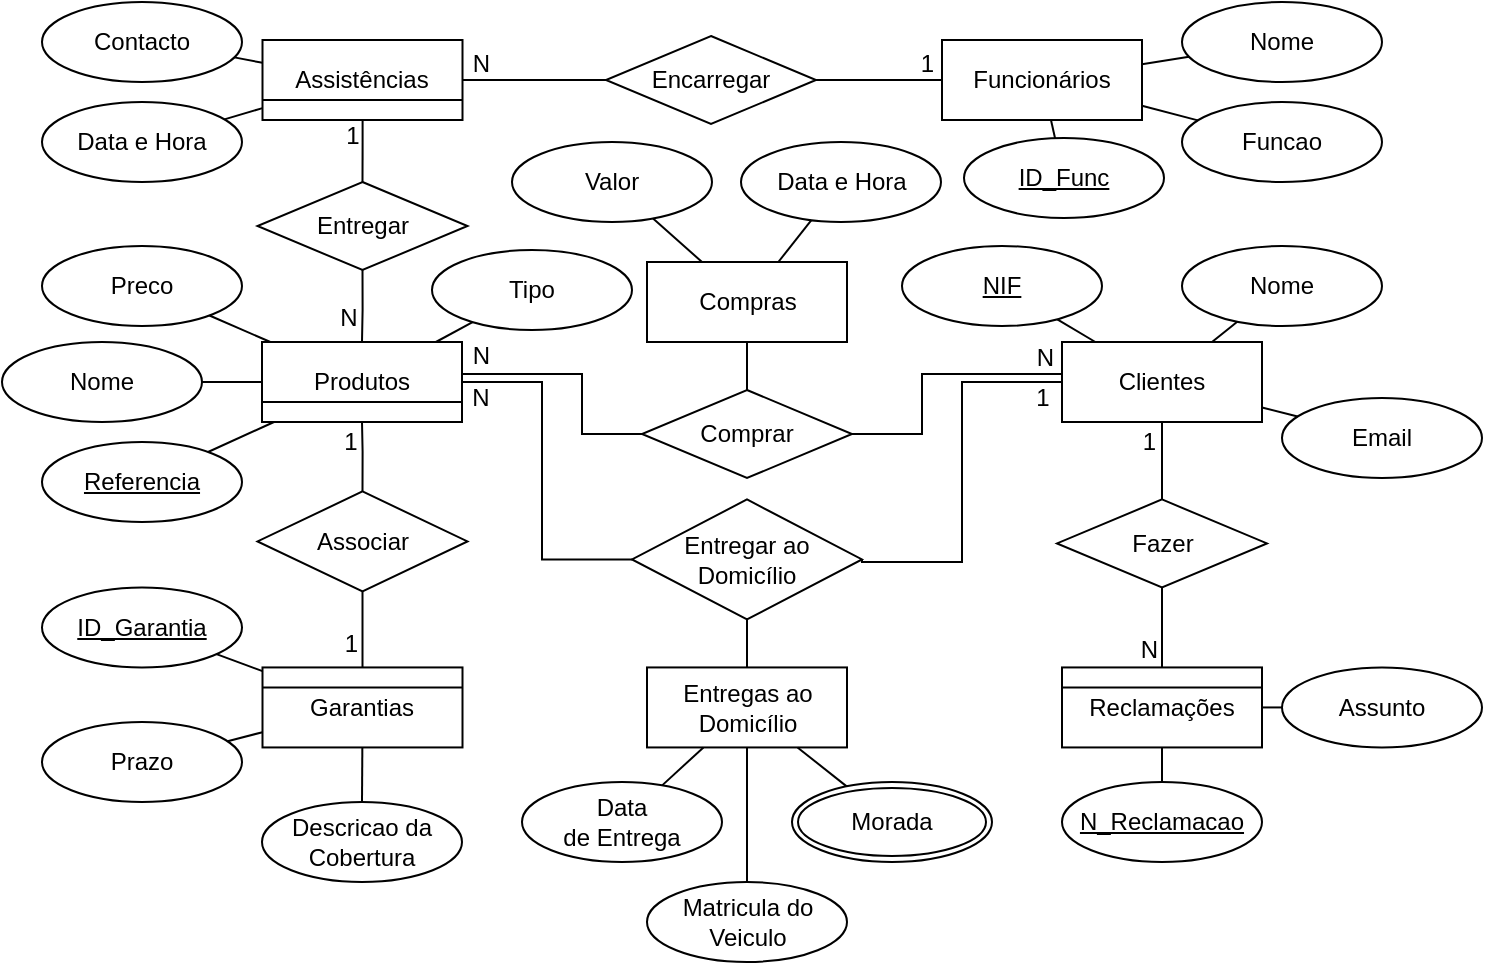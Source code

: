<mxfile version="22.0.8" type="device">
  <diagram name="Página-1" id="xJr1l5QK3LH0KV9IxfLv">
    <mxGraphModel dx="1420" dy="736" grid="1" gridSize="10" guides="1" tooltips="1" connect="1" arrows="1" fold="1" page="1" pageScale="1" pageWidth="1169" pageHeight="1654" math="0" shadow="0">
      <root>
        <mxCell id="0" />
        <mxCell id="1" parent="0" />
        <mxCell id="POsu-7P6Z4MT2fqe8JZ7-1" value="Produtos" style="whiteSpace=wrap;html=1;align=center;" parent="1" vertex="1">
          <mxGeometry x="345" y="757" width="100" height="40" as="geometry" />
        </mxCell>
        <mxCell id="POsu-7P6Z4MT2fqe8JZ7-2" value="Referencia" style="ellipse;whiteSpace=wrap;html=1;align=center;fontStyle=4;" parent="1" vertex="1">
          <mxGeometry x="235" y="807" width="100" height="40" as="geometry" />
        </mxCell>
        <mxCell id="POsu-7P6Z4MT2fqe8JZ7-3" value="Nome" style="ellipse;whiteSpace=wrap;html=1;align=center;" parent="1" vertex="1">
          <mxGeometry x="215" y="757" width="100" height="40" as="geometry" />
        </mxCell>
        <mxCell id="POsu-7P6Z4MT2fqe8JZ7-4" value="Tipo" style="ellipse;whiteSpace=wrap;html=1;align=center;" parent="1" vertex="1">
          <mxGeometry x="430" y="711" width="100" height="40" as="geometry" />
        </mxCell>
        <mxCell id="POsu-7P6Z4MT2fqe8JZ7-5" value="Preco" style="ellipse;whiteSpace=wrap;html=1;align=center;" parent="1" vertex="1">
          <mxGeometry x="235" y="709" width="100" height="40" as="geometry" />
        </mxCell>
        <mxCell id="POsu-7P6Z4MT2fqe8JZ7-6" value="" style="endArrow=none;html=1;rounded=0;" parent="1" source="POsu-7P6Z4MT2fqe8JZ7-2" target="POsu-7P6Z4MT2fqe8JZ7-1" edge="1">
          <mxGeometry relative="1" as="geometry">
            <mxPoint x="245" y="887" as="sourcePoint" />
            <mxPoint x="405" y="887" as="targetPoint" />
          </mxGeometry>
        </mxCell>
        <mxCell id="POsu-7P6Z4MT2fqe8JZ7-7" value="" style="endArrow=none;html=1;rounded=0;" parent="1" source="POsu-7P6Z4MT2fqe8JZ7-5" target="POsu-7P6Z4MT2fqe8JZ7-1" edge="1">
          <mxGeometry relative="1" as="geometry">
            <mxPoint x="365" y="837" as="sourcePoint" />
            <mxPoint x="525" y="837" as="targetPoint" />
          </mxGeometry>
        </mxCell>
        <mxCell id="POsu-7P6Z4MT2fqe8JZ7-8" value="" style="endArrow=none;html=1;rounded=0;" parent="1" source="POsu-7P6Z4MT2fqe8JZ7-3" target="POsu-7P6Z4MT2fqe8JZ7-1" edge="1">
          <mxGeometry relative="1" as="geometry">
            <mxPoint x="355" y="837" as="sourcePoint" />
            <mxPoint x="515" y="837" as="targetPoint" />
          </mxGeometry>
        </mxCell>
        <mxCell id="POsu-7P6Z4MT2fqe8JZ7-9" value="" style="endArrow=none;html=1;rounded=0;" parent="1" source="POsu-7P6Z4MT2fqe8JZ7-4" target="POsu-7P6Z4MT2fqe8JZ7-1" edge="1">
          <mxGeometry relative="1" as="geometry">
            <mxPoint x="305" y="847" as="sourcePoint" />
            <mxPoint x="465" y="847" as="targetPoint" />
          </mxGeometry>
        </mxCell>
        <mxCell id="POsu-7P6Z4MT2fqe8JZ7-10" value="Clientes" style="whiteSpace=wrap;html=1;align=center;" parent="1" vertex="1">
          <mxGeometry x="745" y="757" width="100" height="40" as="geometry" />
        </mxCell>
        <mxCell id="POsu-7P6Z4MT2fqe8JZ7-12" value="Nome" style="ellipse;whiteSpace=wrap;html=1;align=center;" parent="1" vertex="1">
          <mxGeometry x="805" y="709" width="100" height="40" as="geometry" />
        </mxCell>
        <mxCell id="POsu-7P6Z4MT2fqe8JZ7-13" value="Email" style="ellipse;whiteSpace=wrap;html=1;align=center;" parent="1" vertex="1">
          <mxGeometry x="855" y="785" width="100" height="40" as="geometry" />
        </mxCell>
        <mxCell id="POsu-7P6Z4MT2fqe8JZ7-14" value="" style="endArrow=none;html=1;rounded=0;" parent="1" source="POsu-7P6Z4MT2fqe8JZ7-16" target="POsu-7P6Z4MT2fqe8JZ7-10" edge="1">
          <mxGeometry relative="1" as="geometry">
            <mxPoint x="726.235" y="742.617" as="sourcePoint" />
            <mxPoint x="765" y="837" as="targetPoint" />
          </mxGeometry>
        </mxCell>
        <mxCell id="POsu-7P6Z4MT2fqe8JZ7-15" value="" style="endArrow=none;html=1;rounded=0;" parent="1" source="POsu-7P6Z4MT2fqe8JZ7-12" target="POsu-7P6Z4MT2fqe8JZ7-10" edge="1">
          <mxGeometry relative="1" as="geometry">
            <mxPoint x="755" y="847" as="sourcePoint" />
            <mxPoint x="915" y="847" as="targetPoint" />
          </mxGeometry>
        </mxCell>
        <mxCell id="POsu-7P6Z4MT2fqe8JZ7-16" value="NIF" style="ellipse;whiteSpace=wrap;html=1;align=center;fontStyle=4;" parent="1" vertex="1">
          <mxGeometry x="665" y="709" width="100" height="40" as="geometry" />
        </mxCell>
        <mxCell id="POsu-7P6Z4MT2fqe8JZ7-17" value="" style="endArrow=none;html=1;rounded=0;" parent="1" source="POsu-7P6Z4MT2fqe8JZ7-10" target="POsu-7P6Z4MT2fqe8JZ7-13" edge="1">
          <mxGeometry relative="1" as="geometry">
            <mxPoint x="485" y="807" as="sourcePoint" />
            <mxPoint x="645" y="807" as="targetPoint" />
          </mxGeometry>
        </mxCell>
        <mxCell id="POsu-7P6Z4MT2fqe8JZ7-25" style="edgeStyle=orthogonalEdgeStyle;rounded=0;orthogonalLoop=1;jettySize=auto;html=1;exitX=0.5;exitY=0;exitDx=0;exitDy=0;endArrow=none;endFill=0;" parent="1" source="POsu-7P6Z4MT2fqe8JZ7-18" target="POsu-7P6Z4MT2fqe8JZ7-24" edge="1">
          <mxGeometry relative="1" as="geometry" />
        </mxCell>
        <mxCell id="POsu-7P6Z4MT2fqe8JZ7-18" value="Comprar" style="shape=rhombus;perimeter=rhombusPerimeter;whiteSpace=wrap;html=1;align=center;" parent="1" vertex="1">
          <mxGeometry x="535" y="781" width="105" height="44" as="geometry" />
        </mxCell>
        <mxCell id="POsu-7P6Z4MT2fqe8JZ7-19" value="" style="endArrow=none;html=1;rounded=0;exitX=0;exitY=0.5;exitDx=0;exitDy=0;edgeStyle=orthogonalEdgeStyle;" parent="1" source="POsu-7P6Z4MT2fqe8JZ7-18" target="POsu-7P6Z4MT2fqe8JZ7-1" edge="1">
          <mxGeometry relative="1" as="geometry">
            <mxPoint x="145" y="847" as="sourcePoint" />
            <mxPoint x="305" y="847" as="targetPoint" />
            <Array as="points">
              <mxPoint x="505" y="803" />
              <mxPoint x="505" y="773" />
            </Array>
          </mxGeometry>
        </mxCell>
        <mxCell id="POsu-7P6Z4MT2fqe8JZ7-20" value="N" style="resizable=0;html=1;whiteSpace=wrap;align=right;verticalAlign=bottom;" parent="POsu-7P6Z4MT2fqe8JZ7-19" connectable="0" vertex="1">
          <mxGeometry x="1" relative="1" as="geometry">
            <mxPoint x="15" y="-1" as="offset" />
          </mxGeometry>
        </mxCell>
        <mxCell id="POsu-7P6Z4MT2fqe8JZ7-21" value="" style="endArrow=none;html=1;rounded=0;exitX=1;exitY=0.5;exitDx=0;exitDy=0;edgeStyle=orthogonalEdgeStyle;" parent="1" source="POsu-7P6Z4MT2fqe8JZ7-18" target="POsu-7P6Z4MT2fqe8JZ7-10" edge="1">
          <mxGeometry relative="1" as="geometry">
            <mxPoint x="575" y="827" as="sourcePoint" />
            <mxPoint x="735" y="827" as="targetPoint" />
            <Array as="points">
              <mxPoint x="675" y="803" />
              <mxPoint x="675" y="773" />
            </Array>
          </mxGeometry>
        </mxCell>
        <mxCell id="POsu-7P6Z4MT2fqe8JZ7-22" value="N" style="resizable=0;html=1;whiteSpace=wrap;align=right;verticalAlign=bottom;" parent="POsu-7P6Z4MT2fqe8JZ7-21" connectable="0" vertex="1">
          <mxGeometry x="1" relative="1" as="geometry">
            <mxPoint x="-3" as="offset" />
          </mxGeometry>
        </mxCell>
        <mxCell id="POsu-7P6Z4MT2fqe8JZ7-24" value="Compras" style="whiteSpace=wrap;html=1;align=center;" parent="1" vertex="1">
          <mxGeometry x="537.5" y="717" width="100" height="40" as="geometry" />
        </mxCell>
        <mxCell id="nan2F9wapU7v83mjk4g2-1" value="Data e Hora" style="ellipse;whiteSpace=wrap;html=1;align=center;" parent="1" vertex="1">
          <mxGeometry x="584.5" y="657" width="100" height="40" as="geometry" />
        </mxCell>
        <mxCell id="nan2F9wapU7v83mjk4g2-2" value="Valor" style="ellipse;whiteSpace=wrap;html=1;align=center;" parent="1" vertex="1">
          <mxGeometry x="470" y="657" width="100" height="40" as="geometry" />
        </mxCell>
        <mxCell id="nan2F9wapU7v83mjk4g2-4" value="" style="endArrow=none;html=1;rounded=0;" parent="1" source="nan2F9wapU7v83mjk4g2-2" target="POsu-7P6Z4MT2fqe8JZ7-24" edge="1">
          <mxGeometry relative="1" as="geometry">
            <mxPoint x="465" y="887" as="sourcePoint" />
            <mxPoint x="625" y="887" as="targetPoint" />
          </mxGeometry>
        </mxCell>
        <mxCell id="nan2F9wapU7v83mjk4g2-5" value="" style="endArrow=none;html=1;rounded=0;" parent="1" source="nan2F9wapU7v83mjk4g2-1" target="POsu-7P6Z4MT2fqe8JZ7-24" edge="1">
          <mxGeometry relative="1" as="geometry">
            <mxPoint x="445" y="917" as="sourcePoint" />
            <mxPoint x="605" y="917" as="targetPoint" />
          </mxGeometry>
        </mxCell>
        <mxCell id="nan2F9wapU7v83mjk4g2-17" style="edgeStyle=orthogonalEdgeStyle;rounded=0;orthogonalLoop=1;jettySize=auto;html=1;exitX=0.5;exitY=0;exitDx=0;exitDy=0;endArrow=none;endFill=0;" parent="1" source="nan2F9wapU7v83mjk4g2-7" target="POsu-7P6Z4MT2fqe8JZ7-1" edge="1">
          <mxGeometry relative="1" as="geometry" />
        </mxCell>
        <mxCell id="nan2F9wapU7v83mjk4g2-18" value="1" style="edgeLabel;html=1;align=center;verticalAlign=middle;resizable=0;points=[];fontSize=12;" parent="nan2F9wapU7v83mjk4g2-17" vertex="1" connectable="0">
          <mxGeometry x="0.784" relative="1" as="geometry">
            <mxPoint x="-6" y="6" as="offset" />
          </mxGeometry>
        </mxCell>
        <mxCell id="nan2F9wapU7v83mjk4g2-7" value="Associar" style="shape=rhombus;perimeter=rhombusPerimeter;whiteSpace=wrap;html=1;align=center;" parent="1" vertex="1">
          <mxGeometry x="342.75" y="831.72" width="105" height="50" as="geometry" />
        </mxCell>
        <mxCell id="nan2F9wapU7v83mjk4g2-9" value="Garantias" style="whiteSpace=wrap;html=1;align=center;" parent="1" vertex="1">
          <mxGeometry x="345.25" y="919.72" width="100" height="40" as="geometry" />
        </mxCell>
        <mxCell id="nan2F9wapU7v83mjk4g2-10" value="" style="endArrow=none;html=1;rounded=0;exitX=0.5;exitY=1;exitDx=0;exitDy=0;edgeStyle=orthogonalEdgeStyle;" parent="1" source="nan2F9wapU7v83mjk4g2-7" target="nan2F9wapU7v83mjk4g2-9" edge="1">
          <mxGeometry relative="1" as="geometry">
            <mxPoint x="481.75" y="897" as="sourcePoint" />
            <mxPoint x="641.75" y="897" as="targetPoint" />
          </mxGeometry>
        </mxCell>
        <mxCell id="nan2F9wapU7v83mjk4g2-11" value="1" style="resizable=0;html=1;whiteSpace=wrap;align=right;verticalAlign=bottom;" parent="nan2F9wapU7v83mjk4g2-10" connectable="0" vertex="1">
          <mxGeometry x="1" relative="1" as="geometry">
            <mxPoint x="-1" y="-3" as="offset" />
          </mxGeometry>
        </mxCell>
        <mxCell id="nan2F9wapU7v83mjk4g2-13" value="" style="endArrow=none;html=1;rounded=0;exitX=0;exitY=0.75;exitDx=0;exitDy=0;entryX=1;entryY=0.75;entryDx=0;entryDy=0;" parent="1" source="POsu-7P6Z4MT2fqe8JZ7-1" target="POsu-7P6Z4MT2fqe8JZ7-1" edge="1">
          <mxGeometry relative="1" as="geometry">
            <mxPoint x="475" y="877" as="sourcePoint" />
            <mxPoint x="635" y="877" as="targetPoint" />
          </mxGeometry>
        </mxCell>
        <mxCell id="nan2F9wapU7v83mjk4g2-14" value="ID_Garantia" style="ellipse;whiteSpace=wrap;html=1;align=center;fontStyle=4;" parent="1" vertex="1">
          <mxGeometry x="235" y="879.72" width="100" height="40" as="geometry" />
        </mxCell>
        <mxCell id="nan2F9wapU7v83mjk4g2-15" value="Prazo" style="ellipse;whiteSpace=wrap;html=1;align=center;" parent="1" vertex="1">
          <mxGeometry x="235" y="947" width="100" height="40" as="geometry" />
        </mxCell>
        <mxCell id="nan2F9wapU7v83mjk4g2-16" value="Descricao da&lt;br&gt;Cobertura" style="ellipse;whiteSpace=wrap;html=1;align=center;" parent="1" vertex="1">
          <mxGeometry x="345" y="987" width="100" height="40" as="geometry" />
        </mxCell>
        <mxCell id="nan2F9wapU7v83mjk4g2-20" value="" style="endArrow=none;html=1;rounded=0;exitX=0;exitY=0.25;exitDx=0;exitDy=0;entryX=1;entryY=0.25;entryDx=0;entryDy=0;" parent="1" source="nan2F9wapU7v83mjk4g2-9" target="nan2F9wapU7v83mjk4g2-9" edge="1">
          <mxGeometry relative="1" as="geometry">
            <mxPoint x="244.75" y="889.72" as="sourcePoint" />
            <mxPoint x="404.75" y="889.72" as="targetPoint" />
          </mxGeometry>
        </mxCell>
        <mxCell id="nan2F9wapU7v83mjk4g2-21" value="" style="endArrow=none;html=1;rounded=0;" parent="1" source="nan2F9wapU7v83mjk4g2-14" target="nan2F9wapU7v83mjk4g2-9" edge="1">
          <mxGeometry relative="1" as="geometry">
            <mxPoint x="204.75" y="939.72" as="sourcePoint" />
            <mxPoint x="364.75" y="939.72" as="targetPoint" />
          </mxGeometry>
        </mxCell>
        <mxCell id="nan2F9wapU7v83mjk4g2-22" value="" style="endArrow=none;html=1;rounded=0;" parent="1" source="nan2F9wapU7v83mjk4g2-15" target="nan2F9wapU7v83mjk4g2-9" edge="1">
          <mxGeometry relative="1" as="geometry">
            <mxPoint x="184.75" y="919.72" as="sourcePoint" />
            <mxPoint x="344.75" y="919.72" as="targetPoint" />
          </mxGeometry>
        </mxCell>
        <mxCell id="nan2F9wapU7v83mjk4g2-23" value="" style="endArrow=none;html=1;rounded=0;" parent="1" source="nan2F9wapU7v83mjk4g2-16" target="nan2F9wapU7v83mjk4g2-9" edge="1">
          <mxGeometry relative="1" as="geometry">
            <mxPoint x="174.75" y="909.72" as="sourcePoint" />
            <mxPoint x="394.75" y="929.72" as="targetPoint" />
          </mxGeometry>
        </mxCell>
        <mxCell id="nan2F9wapU7v83mjk4g2-27" style="edgeStyle=orthogonalEdgeStyle;rounded=0;orthogonalLoop=1;jettySize=auto;html=1;exitX=1;exitY=0.5;exitDx=0;exitDy=0;endArrow=none;endFill=0;" parent="1" source="nan2F9wapU7v83mjk4g2-26" target="POsu-7P6Z4MT2fqe8JZ7-10" edge="1">
          <mxGeometry relative="1" as="geometry">
            <Array as="points">
              <mxPoint x="645" y="867" />
              <mxPoint x="695" y="867" />
              <mxPoint x="695" y="777" />
            </Array>
          </mxGeometry>
        </mxCell>
        <mxCell id="nan2F9wapU7v83mjk4g2-29" value="1" style="edgeLabel;html=1;align=center;verticalAlign=middle;resizable=0;points=[];fontSize=12;" parent="nan2F9wapU7v83mjk4g2-27" vertex="1" connectable="0">
          <mxGeometry x="0.906" relative="1" as="geometry">
            <mxPoint x="-1" y="8" as="offset" />
          </mxGeometry>
        </mxCell>
        <mxCell id="nan2F9wapU7v83mjk4g2-28" style="edgeStyle=orthogonalEdgeStyle;rounded=0;orthogonalLoop=1;jettySize=auto;html=1;exitX=0;exitY=0.5;exitDx=0;exitDy=0;endArrow=none;endFill=0;" parent="1" source="nan2F9wapU7v83mjk4g2-26" target="POsu-7P6Z4MT2fqe8JZ7-1" edge="1">
          <mxGeometry relative="1" as="geometry">
            <Array as="points">
              <mxPoint x="485" y="866" />
              <mxPoint x="485" y="777" />
            </Array>
          </mxGeometry>
        </mxCell>
        <mxCell id="nan2F9wapU7v83mjk4g2-30" value="N" style="edgeLabel;html=1;align=center;verticalAlign=middle;resizable=0;points=[];fontSize=12;" parent="nan2F9wapU7v83mjk4g2-28" vertex="1" connectable="0">
          <mxGeometry x="0.901" relative="1" as="geometry">
            <mxPoint y="8" as="offset" />
          </mxGeometry>
        </mxCell>
        <mxCell id="nan2F9wapU7v83mjk4g2-26" value="Entregar ao Domicílio" style="shape=rhombus;perimeter=rhombusPerimeter;whiteSpace=wrap;html=1;align=center;" parent="1" vertex="1">
          <mxGeometry x="530" y="835.72" width="115" height="60" as="geometry" />
        </mxCell>
        <mxCell id="nan2F9wapU7v83mjk4g2-31" value="Entregas ao Domicílio" style="whiteSpace=wrap;html=1;align=center;" parent="1" vertex="1">
          <mxGeometry x="537.5" y="919.72" width="100" height="40" as="geometry" />
        </mxCell>
        <mxCell id="nan2F9wapU7v83mjk4g2-32" value="" style="endArrow=none;html=1;rounded=0;exitX=0.5;exitY=1;exitDx=0;exitDy=0;" parent="1" source="nan2F9wapU7v83mjk4g2-26" target="nan2F9wapU7v83mjk4g2-31" edge="1">
          <mxGeometry relative="1" as="geometry">
            <mxPoint x="525" y="897" as="sourcePoint" />
            <mxPoint x="685" y="897" as="targetPoint" />
          </mxGeometry>
        </mxCell>
        <mxCell id="nan2F9wapU7v83mjk4g2-33" value="Data&lt;br&gt;de Entrega" style="ellipse;whiteSpace=wrap;html=1;align=center;" parent="1" vertex="1">
          <mxGeometry x="475" y="977" width="100" height="40" as="geometry" />
        </mxCell>
        <mxCell id="nan2F9wapU7v83mjk4g2-34" value="" style="endArrow=none;html=1;rounded=0;" parent="1" source="nan2F9wapU7v83mjk4g2-31" target="nan2F9wapU7v83mjk4g2-33" edge="1">
          <mxGeometry relative="1" as="geometry">
            <mxPoint x="615" y="987" as="sourcePoint" />
            <mxPoint x="775" y="987" as="targetPoint" />
          </mxGeometry>
        </mxCell>
        <mxCell id="nan2F9wapU7v83mjk4g2-36" value="" style="endArrow=none;html=1;rounded=0;" parent="1" source="nan2F9wapU7v83mjk4g2-31" target="wM0zCIBHG5lH0LoqvG9s-1" edge="1">
          <mxGeometry relative="1" as="geometry">
            <mxPoint x="685" y="957" as="sourcePoint" />
            <mxPoint x="633.725" y="978.901" as="targetPoint" />
          </mxGeometry>
        </mxCell>
        <mxCell id="nan2F9wapU7v83mjk4g2-37" value="Matricula do Veiculo" style="ellipse;whiteSpace=wrap;html=1;align=center;" parent="1" vertex="1">
          <mxGeometry x="537.5" y="1027" width="100" height="40" as="geometry" />
        </mxCell>
        <mxCell id="nan2F9wapU7v83mjk4g2-38" value="" style="endArrow=none;html=1;rounded=0;" parent="1" source="nan2F9wapU7v83mjk4g2-31" target="nan2F9wapU7v83mjk4g2-37" edge="1">
          <mxGeometry relative="1" as="geometry">
            <mxPoint x="715" y="987" as="sourcePoint" />
            <mxPoint x="875" y="987" as="targetPoint" />
          </mxGeometry>
        </mxCell>
        <mxCell id="nan2F9wapU7v83mjk4g2-40" style="edgeStyle=orthogonalEdgeStyle;rounded=0;orthogonalLoop=1;jettySize=auto;html=1;exitX=0.5;exitY=1;exitDx=0;exitDy=0;endArrow=none;endFill=0;" parent="1" source="nan2F9wapU7v83mjk4g2-39" target="POsu-7P6Z4MT2fqe8JZ7-1" edge="1">
          <mxGeometry relative="1" as="geometry" />
        </mxCell>
        <mxCell id="nan2F9wapU7v83mjk4g2-41" value="N" style="edgeLabel;html=1;align=center;verticalAlign=middle;resizable=0;points=[];fontSize=12;" parent="nan2F9wapU7v83mjk4g2-40" vertex="1" connectable="0">
          <mxGeometry x="0.849" relative="1" as="geometry">
            <mxPoint x="-7" y="-9" as="offset" />
          </mxGeometry>
        </mxCell>
        <mxCell id="nan2F9wapU7v83mjk4g2-43" style="edgeStyle=orthogonalEdgeStyle;rounded=0;orthogonalLoop=1;jettySize=auto;html=1;exitX=0.5;exitY=0;exitDx=0;exitDy=0;endArrow=none;endFill=0;" parent="1" source="nan2F9wapU7v83mjk4g2-39" target="nan2F9wapU7v83mjk4g2-42" edge="1">
          <mxGeometry relative="1" as="geometry" />
        </mxCell>
        <mxCell id="nan2F9wapU7v83mjk4g2-44" value="1" style="edgeLabel;html=1;align=center;verticalAlign=middle;resizable=0;points=[];fontSize=12;" parent="nan2F9wapU7v83mjk4g2-43" vertex="1" connectable="0">
          <mxGeometry x="0.788" y="1" relative="1" as="geometry">
            <mxPoint x="-5" y="3" as="offset" />
          </mxGeometry>
        </mxCell>
        <mxCell id="nan2F9wapU7v83mjk4g2-39" value="Entregar" style="shape=rhombus;perimeter=rhombusPerimeter;whiteSpace=wrap;html=1;align=center;" parent="1" vertex="1">
          <mxGeometry x="342.75" y="677" width="105" height="44" as="geometry" />
        </mxCell>
        <mxCell id="nan2F9wapU7v83mjk4g2-42" value="Assistências" style="whiteSpace=wrap;html=1;align=center;" parent="1" vertex="1">
          <mxGeometry x="345.25" y="606" width="100" height="40" as="geometry" />
        </mxCell>
        <mxCell id="nan2F9wapU7v83mjk4g2-47" value="" style="endArrow=none;html=1;rounded=0;exitX=0;exitY=0.75;exitDx=0;exitDy=0;entryX=1;entryY=0.75;entryDx=0;entryDy=0;" parent="1" source="nan2F9wapU7v83mjk4g2-42" target="nan2F9wapU7v83mjk4g2-42" edge="1">
          <mxGeometry relative="1" as="geometry">
            <mxPoint x="265" y="647" as="sourcePoint" />
            <mxPoint x="425" y="647" as="targetPoint" />
          </mxGeometry>
        </mxCell>
        <mxCell id="nan2F9wapU7v83mjk4g2-48" value="Data e Hora" style="ellipse;whiteSpace=wrap;html=1;align=center;" parent="1" vertex="1">
          <mxGeometry x="235" y="637" width="100" height="40" as="geometry" />
        </mxCell>
        <mxCell id="nan2F9wapU7v83mjk4g2-50" value="" style="endArrow=none;html=1;rounded=0;" parent="1" source="nan2F9wapU7v83mjk4g2-48" target="nan2F9wapU7v83mjk4g2-42" edge="1">
          <mxGeometry relative="1" as="geometry">
            <mxPoint x="135" y="587" as="sourcePoint" />
            <mxPoint x="385" y="597" as="targetPoint" />
          </mxGeometry>
        </mxCell>
        <mxCell id="nan2F9wapU7v83mjk4g2-51" value="" style="endArrow=none;html=1;rounded=0;" parent="1" source="nan2F9wapU7v83mjk4g2-52" target="nan2F9wapU7v83mjk4g2-42" edge="1">
          <mxGeometry relative="1" as="geometry">
            <mxPoint x="315" y="627" as="sourcePoint" />
            <mxPoint x="255" y="607" as="targetPoint" />
          </mxGeometry>
        </mxCell>
        <mxCell id="nan2F9wapU7v83mjk4g2-52" value="Contacto" style="ellipse;whiteSpace=wrap;html=1;align=center;" parent="1" vertex="1">
          <mxGeometry x="235" y="587" width="100" height="40" as="geometry" />
        </mxCell>
        <mxCell id="nan2F9wapU7v83mjk4g2-53" value="Funcionários" style="whiteSpace=wrap;html=1;align=center;" parent="1" vertex="1">
          <mxGeometry x="685" y="606" width="100" height="40" as="geometry" />
        </mxCell>
        <mxCell id="nan2F9wapU7v83mjk4g2-54" value="Encarregar" style="shape=rhombus;perimeter=rhombusPerimeter;whiteSpace=wrap;html=1;align=center;" parent="1" vertex="1">
          <mxGeometry x="517" y="604" width="105" height="44" as="geometry" />
        </mxCell>
        <mxCell id="nan2F9wapU7v83mjk4g2-55" value="" style="endArrow=none;html=1;rounded=0;endFill=0;startArrow=none;startFill=0;exitX=0;exitY=0.5;exitDx=0;exitDy=0;" parent="1" source="nan2F9wapU7v83mjk4g2-54" target="nan2F9wapU7v83mjk4g2-42" edge="1">
          <mxGeometry relative="1" as="geometry">
            <mxPoint x="565" y="557" as="sourcePoint" />
            <mxPoint x="705" y="557" as="targetPoint" />
          </mxGeometry>
        </mxCell>
        <mxCell id="nan2F9wapU7v83mjk4g2-56" value="N" style="resizable=0;html=1;whiteSpace=wrap;align=right;verticalAlign=bottom;" parent="nan2F9wapU7v83mjk4g2-55" connectable="0" vertex="1">
          <mxGeometry x="1" relative="1" as="geometry">
            <mxPoint x="15" as="offset" />
          </mxGeometry>
        </mxCell>
        <mxCell id="nan2F9wapU7v83mjk4g2-58" value="" style="endArrow=none;html=1;rounded=0;exitX=1;exitY=0.5;exitDx=0;exitDy=0;" parent="1" source="nan2F9wapU7v83mjk4g2-54" target="nan2F9wapU7v83mjk4g2-53" edge="1">
          <mxGeometry relative="1" as="geometry">
            <mxPoint x="545" y="507" as="sourcePoint" />
            <mxPoint x="705" y="507" as="targetPoint" />
          </mxGeometry>
        </mxCell>
        <mxCell id="nan2F9wapU7v83mjk4g2-59" value="1" style="resizable=0;html=1;whiteSpace=wrap;align=right;verticalAlign=bottom;" parent="nan2F9wapU7v83mjk4g2-58" connectable="0" vertex="1">
          <mxGeometry x="1" relative="1" as="geometry">
            <mxPoint x="-3" as="offset" />
          </mxGeometry>
        </mxCell>
        <mxCell id="nan2F9wapU7v83mjk4g2-61" value="Nome" style="ellipse;whiteSpace=wrap;html=1;align=center;" parent="1" vertex="1">
          <mxGeometry x="805" y="587" width="100" height="40" as="geometry" />
        </mxCell>
        <mxCell id="nan2F9wapU7v83mjk4g2-62" value="" style="endArrow=none;html=1;rounded=0;" parent="1" source="nan2F9wapU7v83mjk4g2-53" target="nan2F9wapU7v83mjk4g2-61" edge="1">
          <mxGeometry relative="1" as="geometry">
            <mxPoint x="545" y="447" as="sourcePoint" />
            <mxPoint x="705" y="447" as="targetPoint" />
          </mxGeometry>
        </mxCell>
        <mxCell id="nan2F9wapU7v83mjk4g2-63" value="Funcao" style="ellipse;whiteSpace=wrap;html=1;align=center;" parent="1" vertex="1">
          <mxGeometry x="805" y="637" width="100" height="40" as="geometry" />
        </mxCell>
        <mxCell id="nan2F9wapU7v83mjk4g2-64" value="" style="endArrow=none;html=1;rounded=0;" parent="1" source="nan2F9wapU7v83mjk4g2-63" target="nan2F9wapU7v83mjk4g2-53" edge="1">
          <mxGeometry relative="1" as="geometry">
            <mxPoint x="515" y="427" as="sourcePoint" />
            <mxPoint x="675" y="427" as="targetPoint" />
          </mxGeometry>
        </mxCell>
        <mxCell id="nan2F9wapU7v83mjk4g2-66" value="ID_Func" style="ellipse;whiteSpace=wrap;html=1;align=center;fontStyle=4;" parent="1" vertex="1">
          <mxGeometry x="696" y="655" width="100" height="40" as="geometry" />
        </mxCell>
        <mxCell id="nan2F9wapU7v83mjk4g2-67" value="" style="endArrow=none;html=1;rounded=0;" parent="1" source="nan2F9wapU7v83mjk4g2-53" target="nan2F9wapU7v83mjk4g2-66" edge="1">
          <mxGeometry relative="1" as="geometry">
            <mxPoint x="455" y="427" as="sourcePoint" />
            <mxPoint x="615" y="427" as="targetPoint" />
          </mxGeometry>
        </mxCell>
        <mxCell id="nan2F9wapU7v83mjk4g2-68" value="Reclamações" style="whiteSpace=wrap;html=1;align=center;" parent="1" vertex="1">
          <mxGeometry x="745" y="919.72" width="100" height="40" as="geometry" />
        </mxCell>
        <mxCell id="nan2F9wapU7v83mjk4g2-70" value="Fazer" style="shape=rhombus;perimeter=rhombusPerimeter;whiteSpace=wrap;html=1;align=center;" parent="1" vertex="1">
          <mxGeometry x="742.5" y="835.72" width="105" height="44" as="geometry" />
        </mxCell>
        <mxCell id="nan2F9wapU7v83mjk4g2-71" value="" style="endArrow=none;html=1;rounded=0;exitX=0.5;exitY=0;exitDx=0;exitDy=0;" parent="1" source="nan2F9wapU7v83mjk4g2-70" target="POsu-7P6Z4MT2fqe8JZ7-10" edge="1">
          <mxGeometry relative="1" as="geometry">
            <mxPoint x="705" y="837" as="sourcePoint" />
            <mxPoint x="865" y="837" as="targetPoint" />
          </mxGeometry>
        </mxCell>
        <mxCell id="nan2F9wapU7v83mjk4g2-72" value="1" style="resizable=0;html=1;whiteSpace=wrap;align=right;verticalAlign=bottom;" parent="nan2F9wapU7v83mjk4g2-71" connectable="0" vertex="1">
          <mxGeometry x="1" relative="1" as="geometry">
            <mxPoint x="-2" y="18" as="offset" />
          </mxGeometry>
        </mxCell>
        <mxCell id="nan2F9wapU7v83mjk4g2-73" value="" style="endArrow=none;html=1;rounded=0;exitX=0.5;exitY=1;exitDx=0;exitDy=0;" parent="1" source="nan2F9wapU7v83mjk4g2-70" target="nan2F9wapU7v83mjk4g2-68" edge="1">
          <mxGeometry relative="1" as="geometry">
            <mxPoint x="735" y="897" as="sourcePoint" />
            <mxPoint x="895" y="897" as="targetPoint" />
          </mxGeometry>
        </mxCell>
        <mxCell id="nan2F9wapU7v83mjk4g2-74" value="N" style="resizable=0;html=1;whiteSpace=wrap;align=right;verticalAlign=bottom;" parent="nan2F9wapU7v83mjk4g2-73" connectable="0" vertex="1">
          <mxGeometry x="1" relative="1" as="geometry">
            <mxPoint x="-1" as="offset" />
          </mxGeometry>
        </mxCell>
        <mxCell id="nan2F9wapU7v83mjk4g2-76" value="N_Reclamacao" style="ellipse;whiteSpace=wrap;html=1;align=center;fontStyle=4;" parent="1" vertex="1">
          <mxGeometry x="745" y="977" width="100" height="40" as="geometry" />
        </mxCell>
        <mxCell id="nan2F9wapU7v83mjk4g2-77" value="Assunto" style="ellipse;whiteSpace=wrap;html=1;align=center;" parent="1" vertex="1">
          <mxGeometry x="855" y="919.72" width="100" height="40" as="geometry" />
        </mxCell>
        <mxCell id="nan2F9wapU7v83mjk4g2-78" value="" style="endArrow=none;html=1;rounded=0;" parent="1" source="nan2F9wapU7v83mjk4g2-68" target="nan2F9wapU7v83mjk4g2-76" edge="1">
          <mxGeometry relative="1" as="geometry">
            <mxPoint x="795" y="1037" as="sourcePoint" />
            <mxPoint x="955" y="1037" as="targetPoint" />
          </mxGeometry>
        </mxCell>
        <mxCell id="nan2F9wapU7v83mjk4g2-79" value="" style="endArrow=none;html=1;rounded=0;" parent="1" source="nan2F9wapU7v83mjk4g2-68" target="nan2F9wapU7v83mjk4g2-77" edge="1">
          <mxGeometry relative="1" as="geometry">
            <mxPoint x="705" y="1047" as="sourcePoint" />
            <mxPoint x="865" y="1047" as="targetPoint" />
          </mxGeometry>
        </mxCell>
        <mxCell id="nan2F9wapU7v83mjk4g2-101" value="" style="endArrow=none;html=1;rounded=0;exitX=0;exitY=0.25;exitDx=0;exitDy=0;entryX=1;entryY=0.25;entryDx=0;entryDy=0;" parent="1" source="nan2F9wapU7v83mjk4g2-68" target="nan2F9wapU7v83mjk4g2-68" edge="1">
          <mxGeometry relative="1" as="geometry">
            <mxPoint x="760" y="1060" as="sourcePoint" />
            <mxPoint x="920" y="1060" as="targetPoint" />
          </mxGeometry>
        </mxCell>
        <mxCell id="wM0zCIBHG5lH0LoqvG9s-1" value="Morada" style="ellipse;shape=doubleEllipse;margin=3;whiteSpace=wrap;html=1;align=center;" vertex="1" parent="1">
          <mxGeometry x="610" y="977" width="100" height="40" as="geometry" />
        </mxCell>
      </root>
    </mxGraphModel>
  </diagram>
</mxfile>
